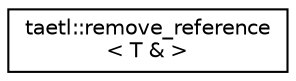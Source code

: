 digraph "Graphical Class Hierarchy"
{
  edge [fontname="Helvetica",fontsize="10",labelfontname="Helvetica",labelfontsize="10"];
  node [fontname="Helvetica",fontsize="10",shape=record];
  rankdir="LR";
  Node0 [label="taetl::remove_reference\l\< T & \>",height=0.2,width=0.4,color="black", fillcolor="white", style="filled",URL="$structtaetl_1_1remove__reference_3_01T_01_6_01_4.html"];
}
